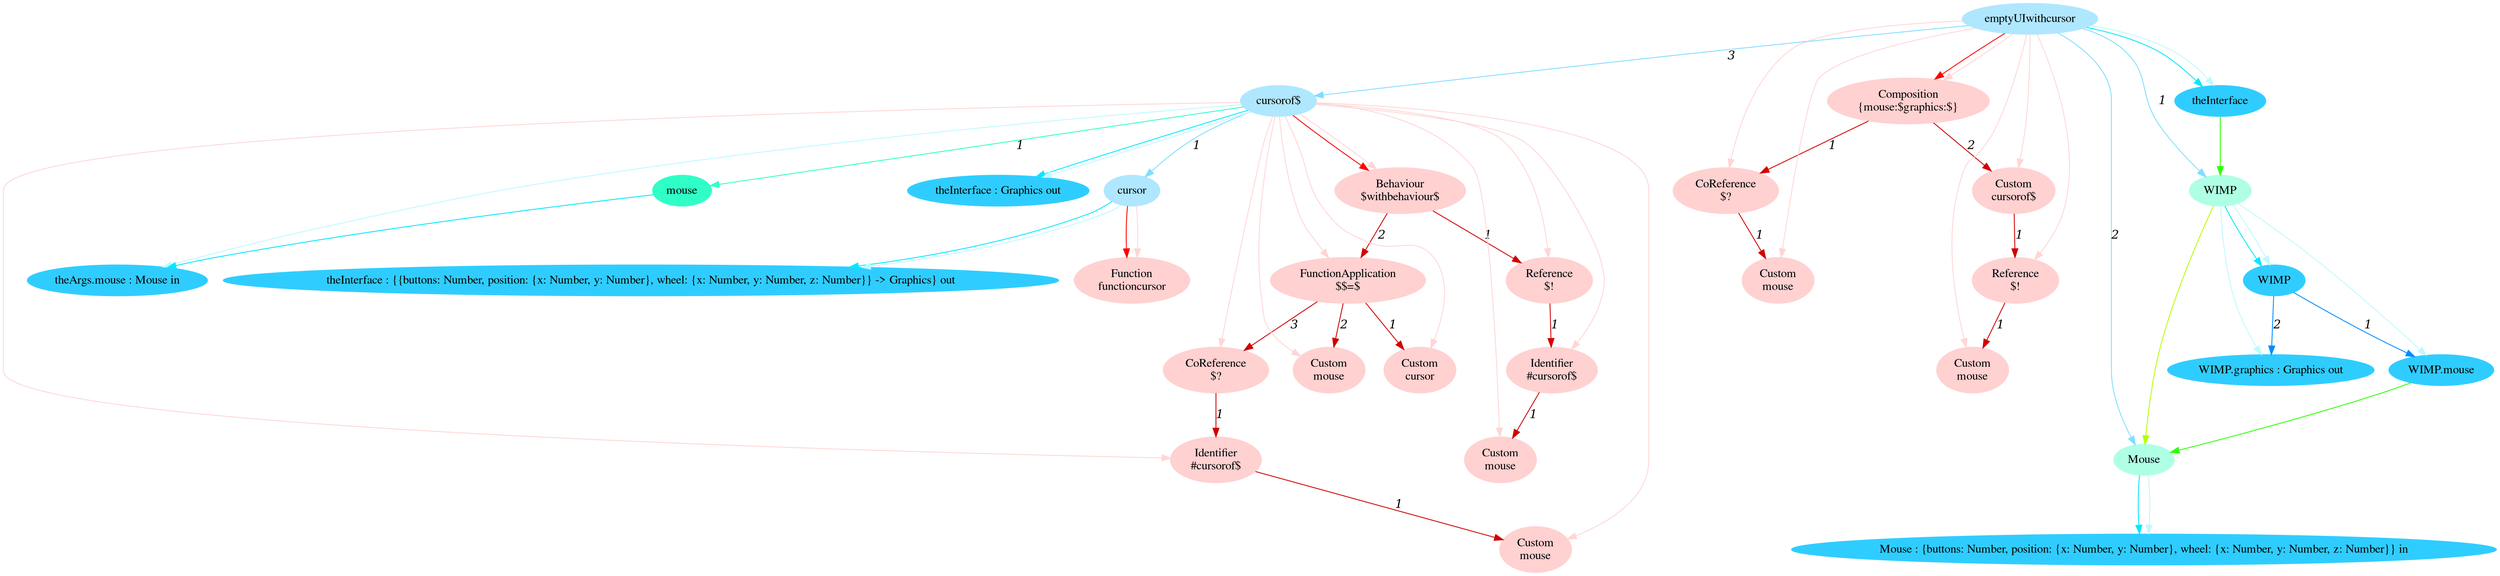 digraph g{node_11713 [shape="ellipse", style="filled", color="#ffd1d1", fontname="Times", label="Function
functioncursor" ]
node_11725 [shape="ellipse", style="filled", color="#ffd1d1", fontname="Times", label="Behaviour
$withbehaviour$" ]
node_11727 [shape="ellipse", style="filled", color="#ffd1d1", fontname="Times", label="Reference
$!" ]
node_11729 [shape="ellipse", style="filled", color="#ffd1d1", fontname="Times", label="Identifier
#cursorof$" ]
node_11731 [shape="ellipse", style="filled", color="#ffd1d1", fontname="Times", label="Custom
mouse" ]
node_11735 [shape="ellipse", style="filled", color="#ffd1d1", fontname="Times", label="FunctionApplication
$$=$" ]
node_11737 [shape="ellipse", style="filled", color="#ffd1d1", fontname="Times", label="Custom
cursor" ]
node_11739 [shape="ellipse", style="filled", color="#ffd1d1", fontname="Times", label="Custom
mouse" ]
node_11741 [shape="ellipse", style="filled", color="#ffd1d1", fontname="Times", label="CoReference
$?" ]
node_11743 [shape="ellipse", style="filled", color="#ffd1d1", fontname="Times", label="Identifier
#cursorof$" ]
node_11745 [shape="ellipse", style="filled", color="#ffd1d1", fontname="Times", label="Custom
mouse" ]
node_11761 [shape="ellipse", style="filled", color="#ffd1d1", fontname="Times", label="Composition
{mouse:$graphics:$}" ]
node_11763 [shape="ellipse", style="filled", color="#ffd1d1", fontname="Times", label="CoReference
$?" ]
node_11765 [shape="ellipse", style="filled", color="#ffd1d1", fontname="Times", label="Custom
mouse" ]
node_11768 [shape="ellipse", style="filled", color="#ffd1d1", fontname="Times", label="Custom
cursorof$" ]
node_11770 [shape="ellipse", style="filled", color="#ffd1d1", fontname="Times", label="Reference
$!" ]
node_11772 [shape="ellipse", style="filled", color="#ffd1d1", fontname="Times", label="Custom
mouse" ]
node_11693 [shape="ellipse", style="filled", color="#afe7ff", fontname="Times", label="emptyUIwithcursor" ]
node_11708 [shape="ellipse", style="filled", color="#afe7ff", fontname="Times", label="cursorof$" ]
node_11709 [shape="ellipse", style="filled", color="#afe7ff", fontname="Times", label="cursor" ]
node_11694 [shape="ellipse", style="filled", color="#afffe4", fontname="Times", label="WIMP" ]
node_11704 [shape="ellipse", style="filled", color="#afffe4", fontname="Times", label="Mouse" ]
node_11717 [shape="ellipse", style="filled", color="#2fffc7", fontname="Times", label="mouse" ]
node_11695 [shape="ellipse", style="filled", color="#2fcdff", fontname="Times", label="WIMP" ]
node_11696 [shape="ellipse", style="filled", color="#2fcdff", fontname="Times", label="WIMP.mouse" ]
node_11698 [shape="ellipse", style="filled", color="#2fcdff", fontname="Times", label="WIMP.graphics : Graphics out" ]
node_11705 [shape="ellipse", style="filled", color="#2fcdff", fontname="Times", label="Mouse : {buttons: Number, position: {x: Number, y: Number}, wheel: {x: Number, y: Number, z: Number}} in" ]
node_11710 [shape="ellipse", style="filled", color="#2fcdff", fontname="Times", label="theInterface : {{buttons: Number, position: {x: Number, y: Number}, wheel: {x: Number, y: Number, z: Number}} -> Graphics} out" ]
node_11718 [shape="ellipse", style="filled", color="#2fcdff", fontname="Times", label="theArgs.mouse : Mouse in" ]
node_11722 [shape="ellipse", style="filled", color="#2fcdff", fontname="Times", label="theInterface : Graphics out" ]
node_11758 [shape="ellipse", style="filled", color="#2fcdff", fontname="Times", label="theInterface" ]
node_11729 -> node_11731 [dir=forward, arrowHead=normal, fontname="Times-Italic", arrowsize=1, color="#d00000", label="1",  headlabel="", taillabel="" ]
node_11727 -> node_11729 [dir=forward, arrowHead=normal, fontname="Times-Italic", arrowsize=1, color="#d00000", label="1",  headlabel="", taillabel="" ]
node_11743 -> node_11745 [dir=forward, arrowHead=normal, fontname="Times-Italic", arrowsize=1, color="#d00000", label="1",  headlabel="", taillabel="" ]
node_11741 -> node_11743 [dir=forward, arrowHead=normal, fontname="Times-Italic", arrowsize=1, color="#d00000", label="1",  headlabel="", taillabel="" ]
node_11735 -> node_11737 [dir=forward, arrowHead=normal, fontname="Times-Italic", arrowsize=1, color="#d00000", label="1",  headlabel="", taillabel="" ]
node_11735 -> node_11739 [dir=forward, arrowHead=normal, fontname="Times-Italic", arrowsize=1, color="#d00000", label="2",  headlabel="", taillabel="" ]
node_11735 -> node_11741 [dir=forward, arrowHead=normal, fontname="Times-Italic", arrowsize=1, color="#d00000", label="3",  headlabel="", taillabel="" ]
node_11725 -> node_11727 [dir=forward, arrowHead=normal, fontname="Times-Italic", arrowsize=1, color="#d00000", label="1",  headlabel="", taillabel="" ]
node_11725 -> node_11735 [dir=forward, arrowHead=normal, fontname="Times-Italic", arrowsize=1, color="#d00000", label="2",  headlabel="", taillabel="" ]
node_11763 -> node_11765 [dir=forward, arrowHead=normal, fontname="Times-Italic", arrowsize=1, color="#d00000", label="1",  headlabel="", taillabel="" ]
node_11770 -> node_11772 [dir=forward, arrowHead=normal, fontname="Times-Italic", arrowsize=1, color="#d00000", label="1",  headlabel="", taillabel="" ]
node_11768 -> node_11770 [dir=forward, arrowHead=normal, fontname="Times-Italic", arrowsize=1, color="#d00000", label="1",  headlabel="", taillabel="" ]
node_11761 -> node_11763 [dir=forward, arrowHead=normal, fontname="Times-Italic", arrowsize=1, color="#d00000", label="1",  headlabel="", taillabel="" ]
node_11761 -> node_11768 [dir=forward, arrowHead=normal, fontname="Times-Italic", arrowsize=1, color="#d00000", label="2",  headlabel="", taillabel="" ]
node_11709 -> node_11713 [dir=forward, arrowHead=normal, fontname="Times-Italic", arrowsize=1, color="#ff0000", label="",  headlabel="", taillabel="" ]
node_11708 -> node_11725 [dir=forward, arrowHead=normal, fontname="Times-Italic", arrowsize=1, color="#ff0000", label="",  headlabel="", taillabel="" ]
node_11693 -> node_11761 [dir=forward, arrowHead=normal, fontname="Times-Italic", arrowsize=1, color="#ff0000", label="",  headlabel="", taillabel="" ]
node_11709 -> node_11713 [dir=forward, arrowHead=normal, fontname="Times-Italic", arrowsize=1, color="#ffd5d5", label="",  headlabel="", taillabel="" ]
node_11708 -> node_11725 [dir=forward, arrowHead=normal, fontname="Times-Italic", arrowsize=1, color="#ffd5d5", label="",  headlabel="", taillabel="" ]
node_11708 -> node_11727 [dir=forward, arrowHead=normal, fontname="Times-Italic", arrowsize=1, color="#ffd5d5", label="",  headlabel="", taillabel="" ]
node_11708 -> node_11729 [dir=forward, arrowHead=normal, fontname="Times-Italic", arrowsize=1, color="#ffd5d5", label="",  headlabel="", taillabel="" ]
node_11708 -> node_11731 [dir=forward, arrowHead=normal, fontname="Times-Italic", arrowsize=1, color="#ffd5d5", label="",  headlabel="", taillabel="" ]
node_11708 -> node_11735 [dir=forward, arrowHead=normal, fontname="Times-Italic", arrowsize=1, color="#ffd5d5", label="",  headlabel="", taillabel="" ]
node_11708 -> node_11737 [dir=forward, arrowHead=normal, fontname="Times-Italic", arrowsize=1, color="#ffd5d5", label="",  headlabel="", taillabel="" ]
node_11708 -> node_11739 [dir=forward, arrowHead=normal, fontname="Times-Italic", arrowsize=1, color="#ffd5d5", label="",  headlabel="", taillabel="" ]
node_11708 -> node_11741 [dir=forward, arrowHead=normal, fontname="Times-Italic", arrowsize=1, color="#ffd5d5", label="",  headlabel="", taillabel="" ]
node_11708 -> node_11743 [dir=forward, arrowHead=normal, fontname="Times-Italic", arrowsize=1, color="#ffd5d5", label="",  headlabel="", taillabel="" ]
node_11708 -> node_11745 [dir=forward, arrowHead=normal, fontname="Times-Italic", arrowsize=1, color="#ffd5d5", label="",  headlabel="", taillabel="" ]
node_11693 -> node_11761 [dir=forward, arrowHead=normal, fontname="Times-Italic", arrowsize=1, color="#ffd5d5", label="",  headlabel="", taillabel="" ]
node_11693 -> node_11763 [dir=forward, arrowHead=normal, fontname="Times-Italic", arrowsize=1, color="#ffd5d5", label="",  headlabel="", taillabel="" ]
node_11693 -> node_11765 [dir=forward, arrowHead=normal, fontname="Times-Italic", arrowsize=1, color="#ffd5d5", label="",  headlabel="", taillabel="" ]
node_11693 -> node_11768 [dir=forward, arrowHead=normal, fontname="Times-Italic", arrowsize=1, color="#ffd5d5", label="",  headlabel="", taillabel="" ]
node_11693 -> node_11770 [dir=forward, arrowHead=normal, fontname="Times-Italic", arrowsize=1, color="#ffd5d5", label="",  headlabel="", taillabel="" ]
node_11693 -> node_11772 [dir=forward, arrowHead=normal, fontname="Times-Italic", arrowsize=1, color="#ffd5d5", label="",  headlabel="", taillabel="" ]
node_11708 -> node_11717 [dir=forward, arrowHead=normal, fontname="Times-Italic", arrowsize=1, color="#2fffc7", label="1",  headlabel="", taillabel="" ]
node_11717 -> node_11718 [dir=forward, arrowHead=normal, fontname="Times-Italic", arrowsize=1, color="#00e8ff", label="",  headlabel="", taillabel="" ]
node_11694 -> node_11695 [dir=forward, arrowHead=normal, fontname="Times-Italic", arrowsize=1, color="#00e8ff", label="",  headlabel="", taillabel="" ]
node_11704 -> node_11705 [dir=forward, arrowHead=normal, fontname="Times-Italic", arrowsize=1, color="#00e8ff", label="",  headlabel="", taillabel="" ]
node_11709 -> node_11710 [dir=forward, arrowHead=normal, fontname="Times-Italic", arrowsize=1, color="#00e8ff", label="",  headlabel="", taillabel="" ]
node_11708 -> node_11722 [dir=forward, arrowHead=normal, fontname="Times-Italic", arrowsize=1, color="#00e8ff", label="",  headlabel="", taillabel="" ]
node_11693 -> node_11758 [dir=forward, arrowHead=normal, fontname="Times-Italic", arrowsize=1, color="#00e8ff", label="",  headlabel="", taillabel="" ]
node_11694 -> node_11696 [dir=forward, arrowHead=normal, fontname="Times-Italic", arrowsize=1, color="#bef9ff", label="",  headlabel="", taillabel="" ]
node_11694 -> node_11698 [dir=forward, arrowHead=normal, fontname="Times-Italic", arrowsize=1, color="#bef9ff", label="",  headlabel="", taillabel="" ]
node_11694 -> node_11695 [dir=forward, arrowHead=normal, fontname="Times-Italic", arrowsize=1, color="#bef9ff", label="",  headlabel="", taillabel="" ]
node_11704 -> node_11705 [dir=forward, arrowHead=normal, fontname="Times-Italic", arrowsize=1, color="#bef9ff", label="",  headlabel="", taillabel="" ]
node_11709 -> node_11710 [dir=forward, arrowHead=normal, fontname="Times-Italic", arrowsize=1, color="#bef9ff", label="",  headlabel="", taillabel="" ]
node_11708 -> node_11718 [dir=forward, arrowHead=normal, fontname="Times-Italic", arrowsize=1, color="#bef9ff", label="",  headlabel="", taillabel="" ]
node_11708 -> node_11722 [dir=forward, arrowHead=normal, fontname="Times-Italic", arrowsize=1, color="#bef9ff", label="",  headlabel="", taillabel="" ]
node_11693 -> node_11758 [dir=forward, arrowHead=normal, fontname="Times-Italic", arrowsize=1, color="#bef9ff", label="",  headlabel="", taillabel="" ]
node_11695 -> node_11696 [dir=forward, arrowHead=normal, fontname="Times-Italic", arrowsize=1, color="#008cff", label="1",  headlabel="", taillabel="" ]
node_11695 -> node_11698 [dir=forward, arrowHead=normal, fontname="Times-Italic", arrowsize=1, color="#008cff", label="2",  headlabel="", taillabel="" ]
node_11708 -> node_11709 [dir=forward, arrowHead=normal, fontname="Times-Italic", arrowsize=1, color="#81ddff", label="1",  headlabel="", taillabel="" ]
node_11693 -> node_11694 [dir=forward, arrowHead=normal, fontname="Times-Italic", arrowsize=1, color="#81ddff", label="1",  headlabel="", taillabel="" ]
node_11693 -> node_11704 [dir=forward, arrowHead=normal, fontname="Times-Italic", arrowsize=1, color="#81ddff", label="2",  headlabel="", taillabel="" ]
node_11693 -> node_11708 [dir=forward, arrowHead=normal, fontname="Times-Italic", arrowsize=1, color="#81ddff", label="3",  headlabel="", taillabel="" ]
node_11696 -> node_11704 [dir=forward, arrowHead=normal, fontname="Times-Italic", arrowsize=1, color="#2bff00", label="",  headlabel="", taillabel="" ]
node_11758 -> node_11694 [dir=forward, arrowHead=normal, fontname="Times-Italic", arrowsize=1, color="#2bff00", label="",  headlabel="", taillabel="" ]
node_11694 -> node_11704 [dir=forward, arrowHead=normal, fontname="Times-Italic", arrowsize=1, color="#b5ff00", label="",  headlabel="", taillabel="" ]
}